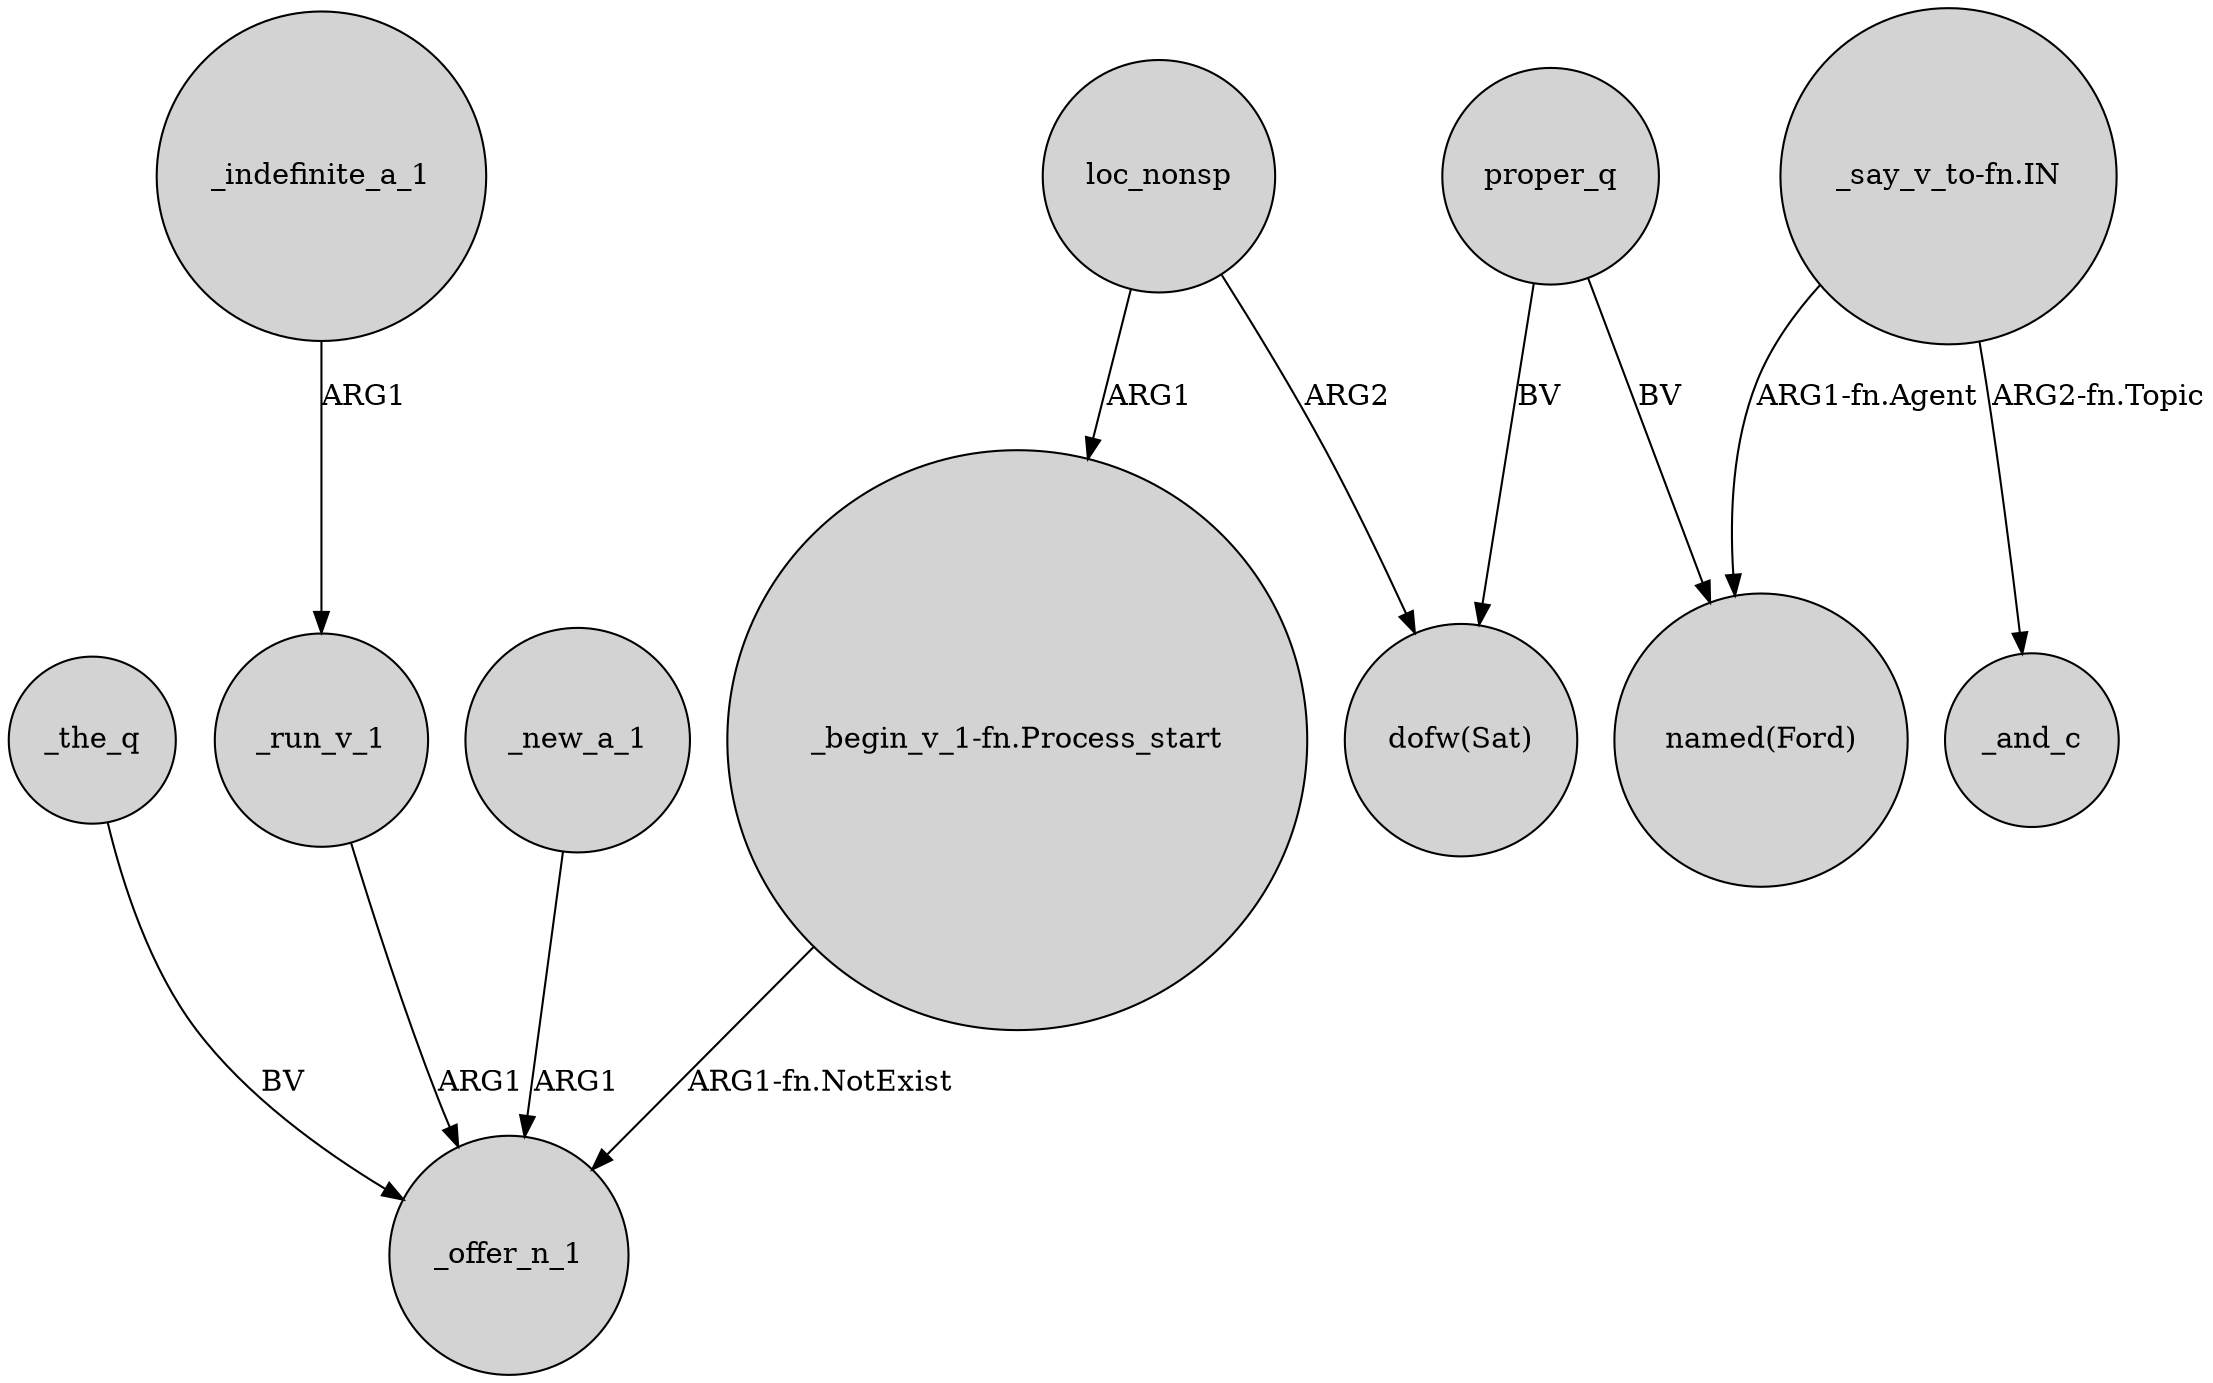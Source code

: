 digraph {
	node [shape=circle style=filled]
	_the_q -> _offer_n_1 [label=BV]
	"_say_v_to-fn.IN" -> "named(Ford)" [label="ARG1-fn.Agent"]
	_run_v_1 -> _offer_n_1 [label=ARG1]
	_indefinite_a_1 -> _run_v_1 [label=ARG1]
	proper_q -> "dofw(Sat)" [label=BV]
	_new_a_1 -> _offer_n_1 [label=ARG1]
	"_say_v_to-fn.IN" -> _and_c [label="ARG2-fn.Topic"]
	"_begin_v_1-fn.Process_start" -> _offer_n_1 [label="ARG1-fn.NotExist"]
	loc_nonsp -> "_begin_v_1-fn.Process_start" [label=ARG1]
	loc_nonsp -> "dofw(Sat)" [label=ARG2]
	proper_q -> "named(Ford)" [label=BV]
}
